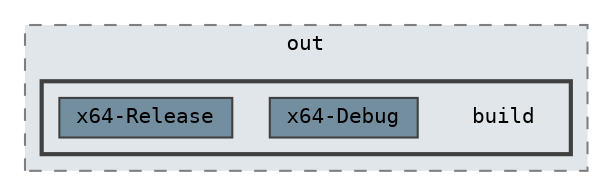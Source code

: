 digraph "C:/Users/s239074/Documents/ogl_renderer/thirdparty/assimp/out/build"
{
 // LATEX_PDF_SIZE
  bgcolor="transparent";
  edge [fontname=Terminal,fontsize=10,labelfontname=Helvetica,labelfontsize=10];
  node [fontname=Terminal,fontsize=10,shape=box,height=0.2,width=0.4];
  compound=true
  subgraph clusterdir_2f58d89872025ecd9951dad3663ddbcf {
    graph [ bgcolor="#e0e6e9", pencolor="grey50", label="out", fontname=Terminal,fontsize=10 style="filled,dashed", URL="dir_2f58d89872025ecd9951dad3663ddbcf.html",tooltip=""]
  subgraph clusterdir_bd6037ecf66be26acad4f1313dbbba4d {
    graph [ bgcolor="#e0e6e9", pencolor="grey25", label="", fontname=Terminal,fontsize=10 style="filled,bold", URL="dir_bd6037ecf66be26acad4f1313dbbba4d.html",tooltip=""]
    dir_bd6037ecf66be26acad4f1313dbbba4d [shape=plaintext, label="build"];
  dir_637c6ed8f29b8cfe711481393b61cedb [label="x64-Debug", fillcolor="#738e9e", color="grey25", style="filled", URL="dir_637c6ed8f29b8cfe711481393b61cedb.html",tooltip=""];
  dir_5503ff1c1cf8db83b81671349b4c9d51 [label="x64-Release", fillcolor="#738e9e", color="grey25", style="filled", URL="dir_5503ff1c1cf8db83b81671349b4c9d51.html",tooltip=""];
  }
  }
}
